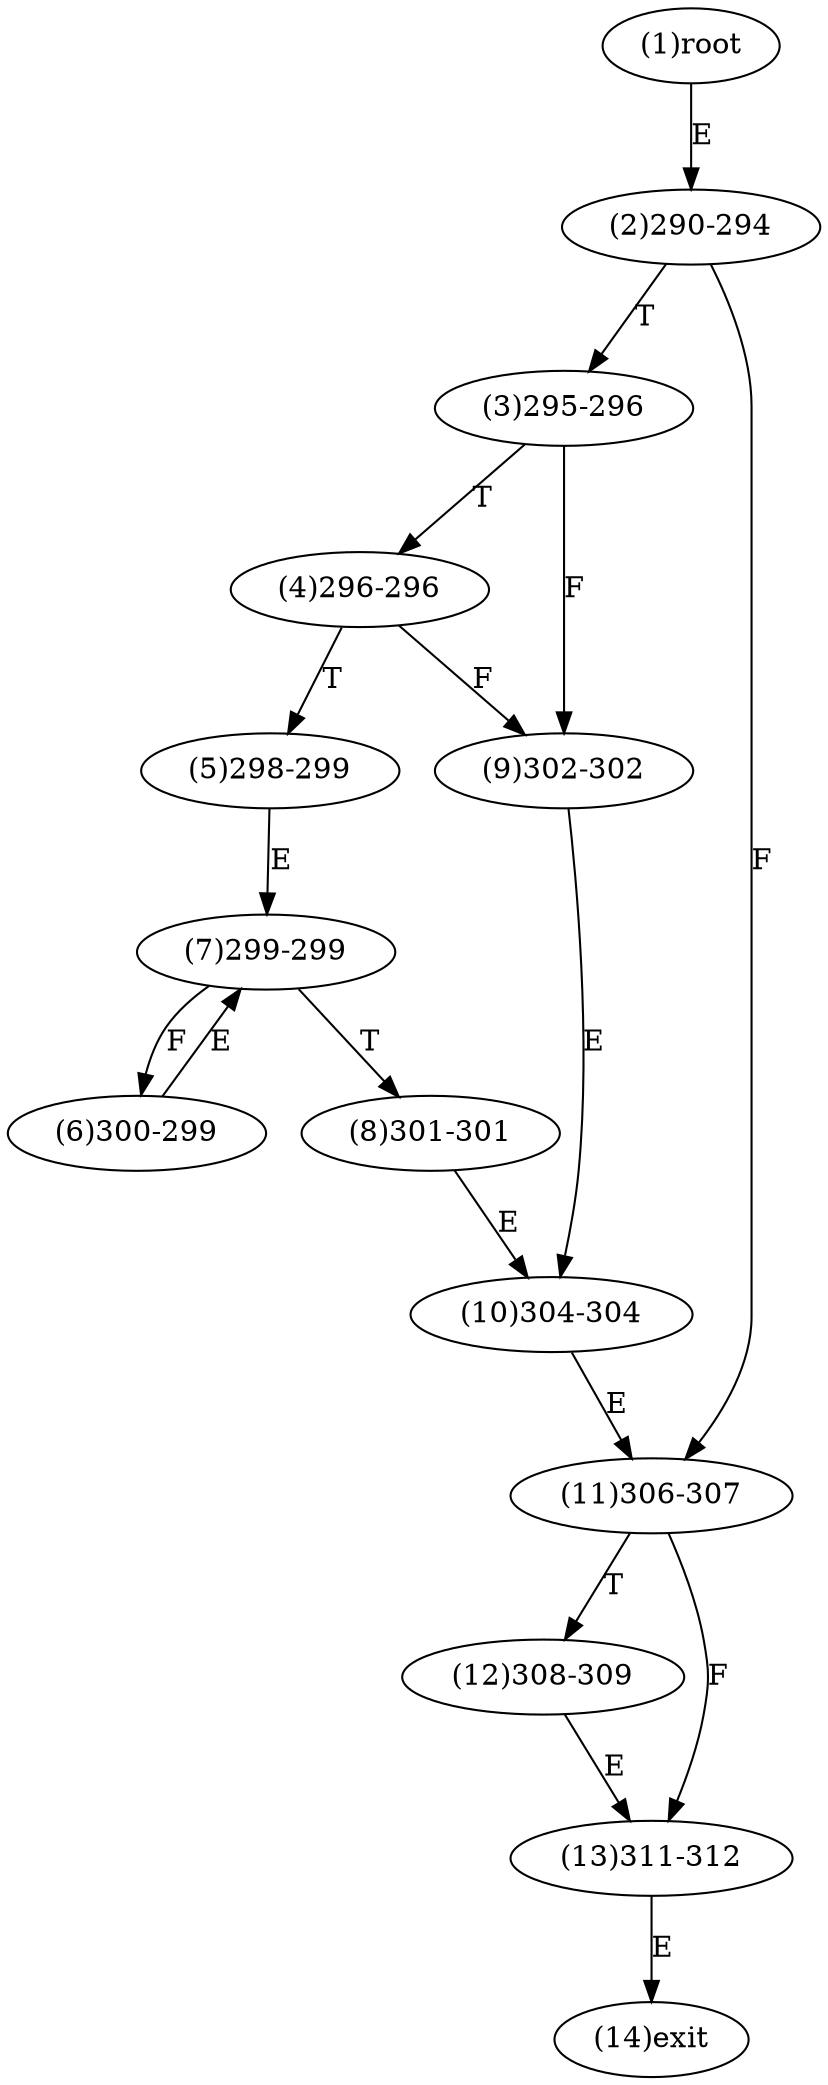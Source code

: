 digraph "" { 
1[ label="(1)root"];
2[ label="(2)290-294"];
3[ label="(3)295-296"];
4[ label="(4)296-296"];
5[ label="(5)298-299"];
6[ label="(6)300-299"];
7[ label="(7)299-299"];
8[ label="(8)301-301"];
9[ label="(9)302-302"];
10[ label="(10)304-304"];
11[ label="(11)306-307"];
12[ label="(12)308-309"];
13[ label="(13)311-312"];
14[ label="(14)exit"];
1->2[ label="E"];
2->11[ label="F"];
2->3[ label="T"];
3->9[ label="F"];
3->4[ label="T"];
4->9[ label="F"];
4->5[ label="T"];
5->7[ label="E"];
6->7[ label="E"];
7->6[ label="F"];
7->8[ label="T"];
8->10[ label="E"];
9->10[ label="E"];
10->11[ label="E"];
11->13[ label="F"];
11->12[ label="T"];
12->13[ label="E"];
13->14[ label="E"];
}